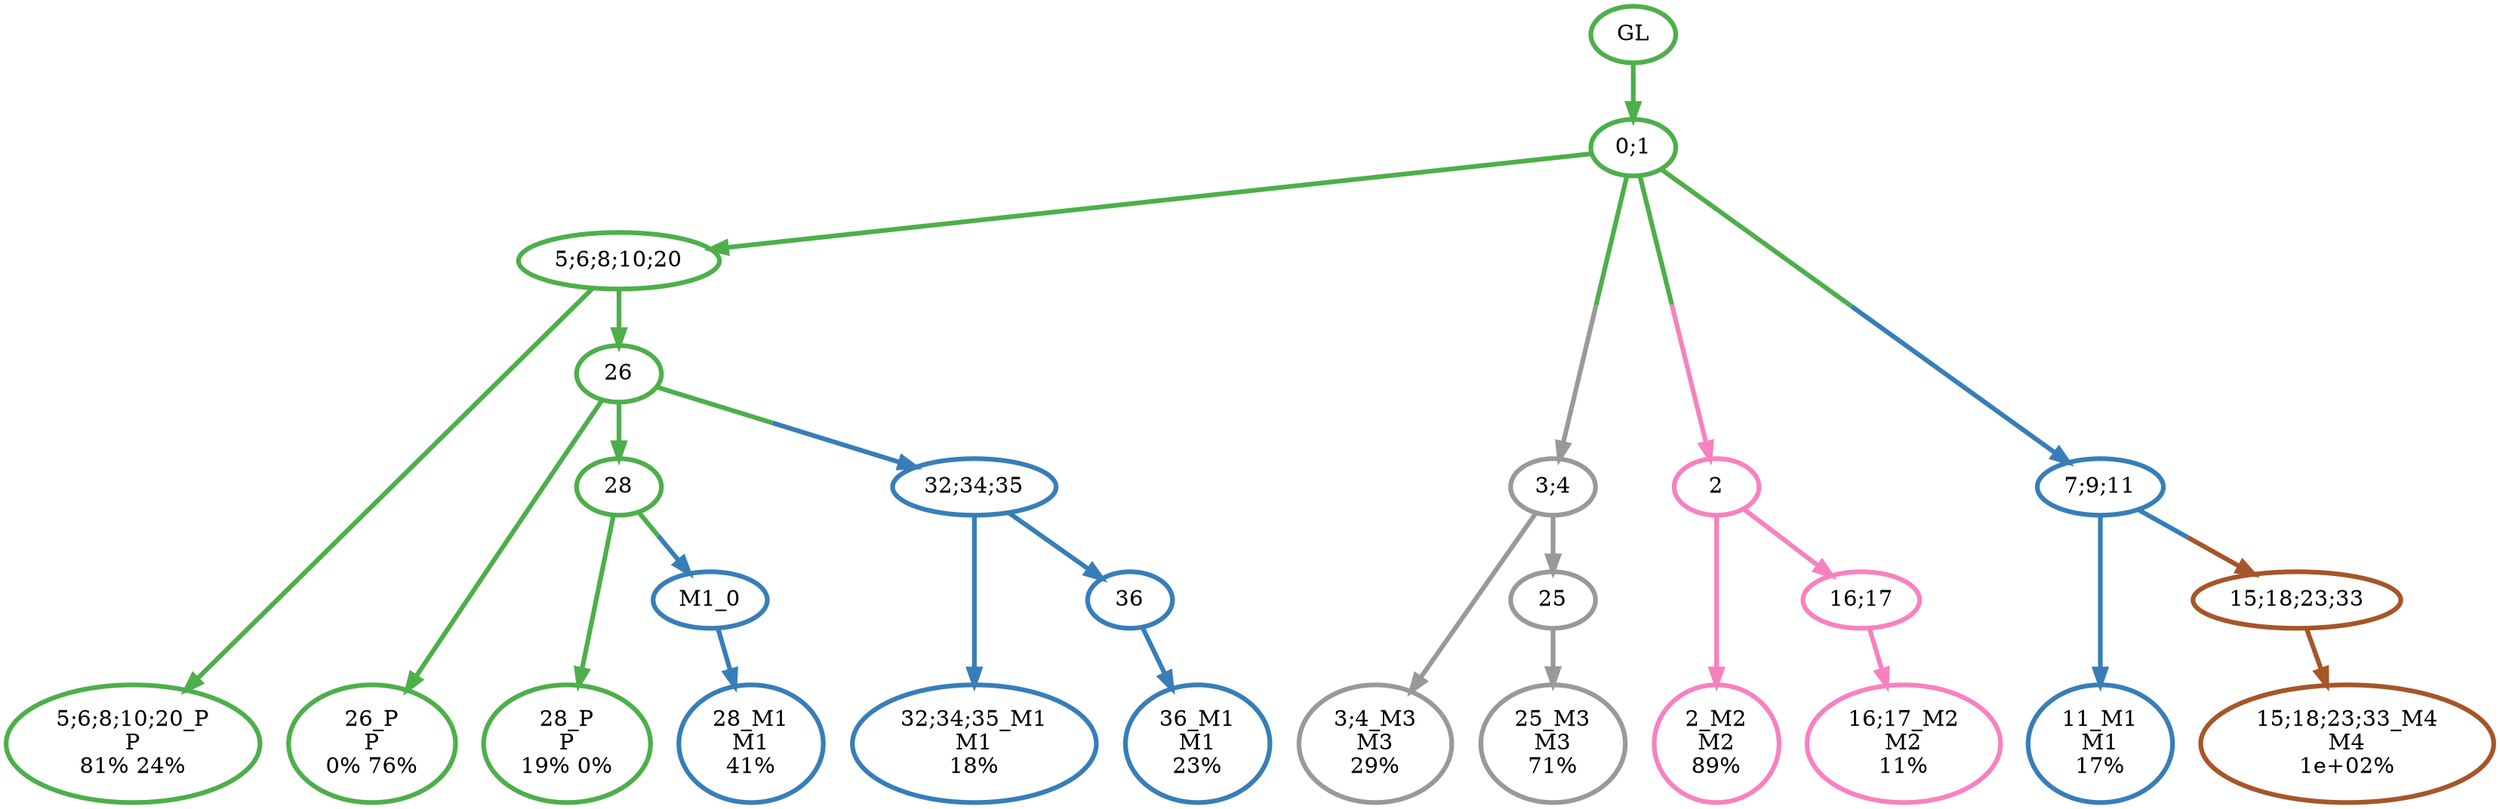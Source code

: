 digraph T {
	{
		rank=same
		22 [penwidth=3,colorscheme=set19,color=3,label="5;6;8;10;20_P\nP\n81% 24%"]
		20 [penwidth=3,colorscheme=set19,color=3,label="26_P\nP\n0% 76%"]
		18 [penwidth=3,colorscheme=set19,color=3,label="28_P\nP\n19% 0%"]
		17 [penwidth=3,colorscheme=set19,color=2,label="28_M1\nM1\n41%"]
		16 [penwidth=3,colorscheme=set19,color=2,label="32;34;35_M1\nM1\n18%"]
		14 [penwidth=3,colorscheme=set19,color=2,label="36_M1\nM1\n23%"]
		13 [penwidth=3,colorscheme=set19,color=2,label="11_M1\nM1\n17%"]
		12 [penwidth=3,colorscheme=set19,color=8,label="2_M2\nM2\n89%"]
		10 [penwidth=3,colorscheme=set19,color=8,label="16;17_M2\nM2\n11%"]
		9 [penwidth=3,colorscheme=set19,color=9,label="3;4_M3\nM3\n29%"]
		7 [penwidth=3,colorscheme=set19,color=9,label="25_M3\nM3\n71%"]
		6 [penwidth=3,colorscheme=set19,color=7,label="15;18;23;33_M4\nM4\n1e+02%"]
	}
	25 [penwidth=3,colorscheme=set19,color=3,label="GL"]
	24 [penwidth=3,colorscheme=set19,color=3,label="0;1"]
	23 [penwidth=3,colorscheme=set19,color=3,label="5;6;8;10;20"]
	21 [penwidth=3,colorscheme=set19,color=3,label="26"]
	19 [penwidth=3,colorscheme=set19,color=3,label="28"]
	15 [penwidth=3,colorscheme=set19,color=2,label="36"]
	11 [penwidth=3,colorscheme=set19,color=8,label="16;17"]
	8 [penwidth=3,colorscheme=set19,color=9,label="25"]
	5 [penwidth=3,colorscheme=set19,color=7,label="15;18;23;33"]
	4 [penwidth=3,colorscheme=set19,color=2,label="M1_0"]
	3 [penwidth=3,colorscheme=set19,color=2,label="32;34;35"]
	2 [penwidth=3,colorscheme=set19,color=9,label="3;4"]
	1 [penwidth=3,colorscheme=set19,color=8,label="2"]
	0 [penwidth=3,colorscheme=set19,color=2,label="7;9;11"]
	25 -> 24 [penwidth=3,colorscheme=set19,color=3]
	24 -> 23 [penwidth=3,colorscheme=set19,color=3]
	24 -> 2 [penwidth=3,colorscheme=set19,color="3;0.5:9"]
	24 -> 1 [penwidth=3,colorscheme=set19,color="3;0.5:8"]
	24 -> 0 [penwidth=3,colorscheme=set19,color="3;0.5:2"]
	23 -> 22 [penwidth=3,colorscheme=set19,color=3]
	23 -> 21 [penwidth=3,colorscheme=set19,color=3]
	21 -> 20 [penwidth=3,colorscheme=set19,color=3]
	21 -> 19 [penwidth=3,colorscheme=set19,color=3]
	21 -> 3 [penwidth=3,colorscheme=set19,color="3;0.5:2"]
	19 -> 18 [penwidth=3,colorscheme=set19,color=3]
	19 -> 4 [penwidth=3,colorscheme=set19,color="3;0.5:2"]
	15 -> 14 [penwidth=3,colorscheme=set19,color=2]
	11 -> 10 [penwidth=3,colorscheme=set19,color=8]
	8 -> 7 [penwidth=3,colorscheme=set19,color=9]
	5 -> 6 [penwidth=3,colorscheme=set19,color=7]
	4 -> 17 [penwidth=3,colorscheme=set19,color=2]
	3 -> 16 [penwidth=3,colorscheme=set19,color=2]
	3 -> 15 [penwidth=3,colorscheme=set19,color=2]
	2 -> 9 [penwidth=3,colorscheme=set19,color=9]
	2 -> 8 [penwidth=3,colorscheme=set19,color=9]
	1 -> 12 [penwidth=3,colorscheme=set19,color=8]
	1 -> 11 [penwidth=3,colorscheme=set19,color=8]
	0 -> 13 [penwidth=3,colorscheme=set19,color=2]
	0 -> 5 [penwidth=3,colorscheme=set19,color="2;0.5:7"]
}
